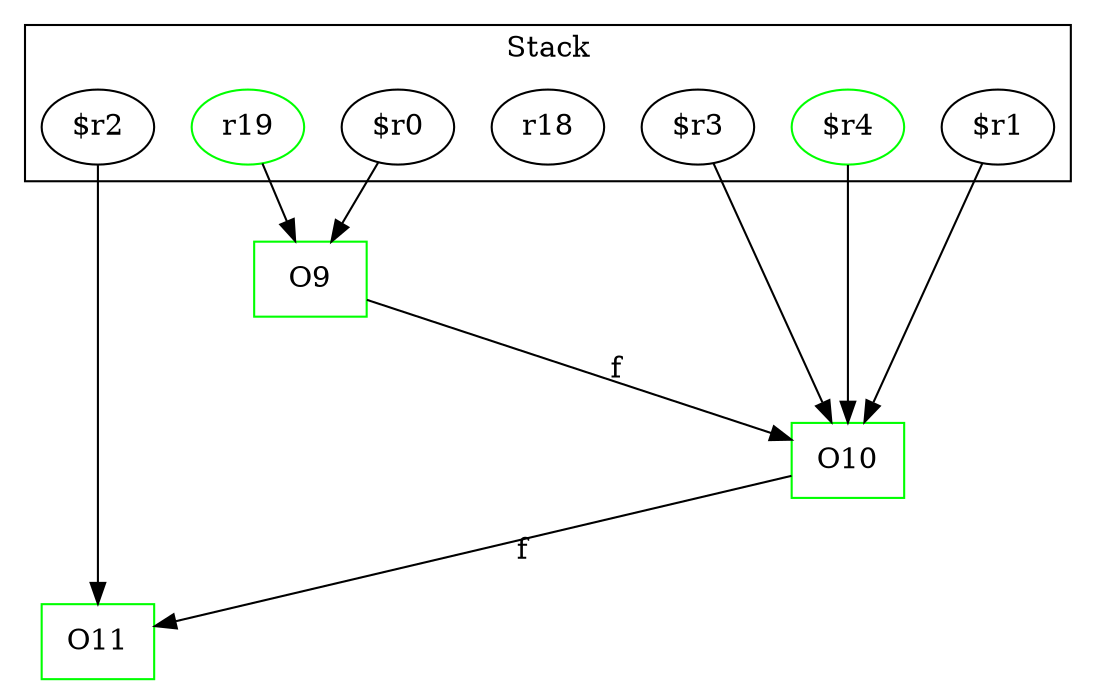 digraph sample {
  rankDir="LR";
  subgraph cluster_0 {
    label="Stack"
    "$r1"; "$r2"; "$r0"; "r18"; "r19"; "$r3"; "$r4"; 
  }
  "$r1" -> { O10 };
  "$r2" -> { O11 };
  "$r0" -> { O9 };
  "r18" -> { };
  "r19" -> { O9 };
  "$r3" -> { O10 };
  "$r4" -> { O10 };
  O9[shape=box];
  O11[shape=box];
  O10[shape=box];
  O9 -> O10[label="f", weight="0.2"]
  O10 -> O11[label="f", weight="0.2"]
  "r19"[color="green"];
  O9[color="green"];
  O11[color="green"];
  O10[color="green"];
  "$r4"[color="green"];
}
